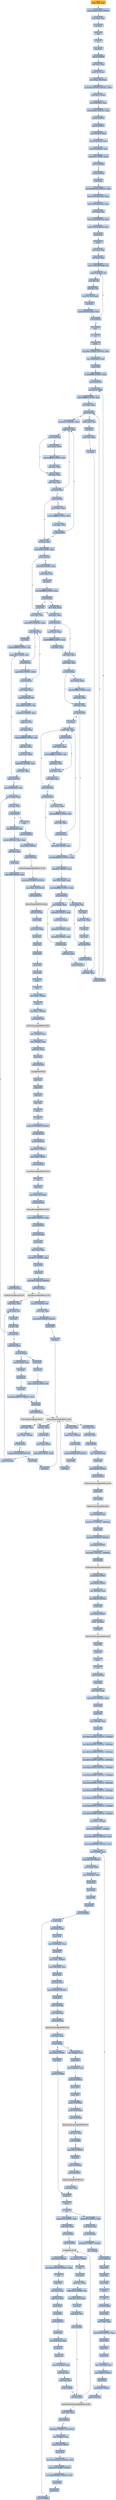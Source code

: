digraph G {
node[shape=rectangle,style=filled,fillcolor=lightsteelblue,color=lightsteelblue]
bgcolor="transparent"
a0x31428200xchgl_eax_ebx[label="start\nxchgl %eax, %ebx",color="lightgrey",fillcolor="orange"];
a0x31428201pushl_0xed01c390UINT32[label="0x31428201\npushl $0xed01c390<UINT32>"];
a0x31428206movl_esp_eax[label="0x31428206\nmovl %esp, %eax"];
a0x31428208call_eax[label="0x31428208\ncall %eax"];
a0x0012ffc0nop_[label="0x0012ffc0\nnop "];
a0x0012ffc1ret[label="0x0012ffc1\nret"];
a0x3142820apopl_ebx[label="0x3142820a\npopl %ebx"];
a0x3142820bcall_0x3142826f[label="0x3142820b\ncall 0x3142826f"];
a0x3142826fsubl_eax_eax[label="0x3142826f\nsubl %eax, %eax"];
a0x31428271pushl_fs_eax_[label="0x31428271\npushl %fs:(%eax)"];
a0x31428274movl_esp_fs_eax_[label="0x31428274\nmovl %esp, %fs:(%eax)"];
a0x31428277movl_0x12345678UINT32_eax[label="0x31428277\nmovl $0x12345678<UINT32>, %eax"];
a0x3142827cxchgl_eax_ebx_[label="0x3142827c\nxchgl %eax, (%ebx)"];
a0x31428210movl_0x8esp__esp[label="0x31428210\nmovl 0x8(%esp), %esp"];
a0x31428214movl_0x4ebUINT32_eax[label="0x31428214\nmovl $0x4eb<UINT32>, %eax"];
a0x31428219jmp_0x31428215[label="0x31428219\njmp 0x31428215"];
a0x31428215jmp_0x3142821b[label="0x31428215\njmp 0x3142821b"];
a0x3142821bmovl_fs_0x18_eax[label="0x3142821b\nmovl %fs:0x18, %eax"];
a0x31428220movl_0x30eax__eax[label="0x31428220\nmovl 0x30(%eax), %eax"];
a0x31428223movzbl_0x2eax__eax[label="0x31428223\nmovzbl 0x2(%eax), %eax"];
a0x31428227cmpl_0x0UINT8_eax[label="0x31428227\ncmpl $0x0<UINT8>, %eax"];
a0x3142822ajne_0x3142826e[label="0x3142822a\njne 0x3142826e"];
a0x3142822ccall_0x31428231[label="0x3142822c\ncall 0x31428231"];
a0x31428231popl_ebp[label="0x31428231\npopl %ebp"];
a0x31428232subl_0x402338UINT32_ebp[label="0x31428232\nsubl $0x402338<UINT32>, %ebp"];
a0x31428238movl_0x402385ebp__eax[label="0x31428238\nmovl 0x402385(%ebp), %eax"];
a0x3142823eaddl_0x40238debp__eax[label="0x3142823e\naddl 0x40238d(%ebp), %eax"];
a0x31428244movl_eax_esi[label="0x31428244\nmovl %eax, %esi"];
a0x31428246movl_0x402389ebp__eax[label="0x31428246\nmovl 0x402389(%ebp), %eax"];
a0x3142824caddl_0x40238debp__eax[label="0x3142824c\naddl 0x40238d(%ebp), %eax"];
a0x31428252pushl_eax[label="0x31428252\npushl %eax"];
a0x31428253pusha_[label="0x31428253\npusha "];
a0x31428254movl_esi_edi[label="0x31428254\nmovl %esi, %edi"];
a0x31428256xorl_ecx_ecx[label="0x31428256\nxorl %ecx, %ecx"];
a0x31428258movb_0x402395ebp__dl[label="0x31428258\nmovb 0x402395(%ebp), %dl"];
a0x3142825elodsb_ds_esi__al[label="0x3142825e\nlodsb %ds:(%esi), %al"];
a0x3142825fxorb_dl_al[label="0x3142825f\nxorb %dl, %al"];
a0x31428261addb_al_dl[label="0x31428261\naddb %al, %dl"];
a0x31428263stosb_al_es_edi_[label="0x31428263\nstosb %al, %es:(%edi)"];
a0x31428264incl_ecx[label="0x31428264\nincl %ecx"];
a0x31428265cmpl_0x402391ebp__ecx[label="0x31428265\ncmpl 0x402391(%ebp), %ecx"];
a0x3142826bjl_0x3142825e[label="0x3142826b\njl 0x3142825e"];
a0x3142826dpopa_[label="0x3142826d\npopa "];
a0x3142826eret[label="0x3142826e\nret"];
a0x31427bb0pusha_[label="0x31427bb0\npusha "];
a0x31427bb1movl_0x31426000UINT32_esi[label="0x31427bb1\nmovl $0x31426000<UINT32>, %esi"];
a0x31427bb6leal__20480esi__edi[label="0x31427bb6\nleal -20480(%esi), %edi"];
a0x31427bbcpushl_edi[label="0x31427bbc\npushl %edi"];
a0x31427bbdorl_0xffffffffUINT8_ebp[label="0x31427bbd\norl $0xffffffff<UINT8>, %ebp"];
a0x31427bc0jmp_0x31427bd2[label="0x31427bc0\njmp 0x31427bd2"];
a0x31427bd2movl_esi__ebx[label="0x31427bd2\nmovl (%esi), %ebx"];
a0x31427bd4subl_0xfffffffcUINT8_esi[label="0x31427bd4\nsubl $0xfffffffc<UINT8>, %esi"];
a0x31427bd7adcl_ebx_ebx[label="0x31427bd7\nadcl %ebx, %ebx"];
a0x31427bd9jb_0x31427bc8[label="0x31427bd9\njb 0x31427bc8"];
a0x31427bc8movb_esi__al[label="0x31427bc8\nmovb (%esi), %al"];
a0x31427bcaincl_esi[label="0x31427bca\nincl %esi"];
a0x31427bcbmovb_al_edi_[label="0x31427bcb\nmovb %al, (%edi)"];
a0x31427bcdincl_edi[label="0x31427bcd\nincl %edi"];
a0x31427bceaddl_ebx_ebx[label="0x31427bce\naddl %ebx, %ebx"];
a0x31427bd0jne_0x31427bd9[label="0x31427bd0\njne 0x31427bd9"];
a0x31427bdbmovl_0x1UINT32_eax[label="0x31427bdb\nmovl $0x1<UINT32>, %eax"];
a0x31427be0addl_ebx_ebx[label="0x31427be0\naddl %ebx, %ebx"];
a0x31427be2jne_0x31427beb[label="0x31427be2\njne 0x31427beb"];
a0x31427bebadcl_eax_eax[label="0x31427beb\nadcl %eax, %eax"];
a0x31427bedaddl_ebx_ebx[label="0x31427bed\naddl %ebx, %ebx"];
a0x31427befjae_0x31427be0[label="0x31427bef\njae 0x31427be0"];
a0x31427bf1jne_0x31427bfc[label="0x31427bf1\njne 0x31427bfc"];
a0x31427bfcxorl_ecx_ecx[label="0x31427bfc\nxorl %ecx, %ecx"];
a0x31427bfesubl_0x3UINT8_eax[label="0x31427bfe\nsubl $0x3<UINT8>, %eax"];
a0x31427c01jb_0x31427c10[label="0x31427c01\njb 0x31427c10"];
a0x31427c10addl_ebx_ebx[label="0x31427c10\naddl %ebx, %ebx"];
a0x31427c12jne_0x31427c1b[label="0x31427c12\njne 0x31427c1b"];
a0x31427c1badcl_ecx_ecx[label="0x31427c1b\nadcl %ecx, %ecx"];
a0x31427c1daddl_ebx_ebx[label="0x31427c1d\naddl %ebx, %ebx"];
a0x31427c1fjne_0x31427c28[label="0x31427c1f\njne 0x31427c28"];
a0x31427c28adcl_ecx_ecx[label="0x31427c28\nadcl %ecx, %ecx"];
a0x31427c2ajne_0x31427c4c[label="0x31427c2a\njne 0x31427c4c"];
a0x31427c2cincl_ecx[label="0x31427c2c\nincl %ecx"];
a0x31427c2daddl_ebx_ebx[label="0x31427c2d\naddl %ebx, %ebx"];
a0x31427c2fjne_0x31427c38[label="0x31427c2f\njne 0x31427c38"];
a0x31427c38adcl_ecx_ecx[label="0x31427c38\nadcl %ecx, %ecx"];
a0x31427c3aaddl_ebx_ebx[label="0x31427c3a\naddl %ebx, %ebx"];
a0x31427c3cjae_0x31427c2d[label="0x31427c3c\njae 0x31427c2d"];
a0x31427c3ejne_0x31427c49[label="0x31427c3e\njne 0x31427c49"];
a0x31427c49addl_0x2UINT8_ecx[label="0x31427c49\naddl $0x2<UINT8>, %ecx"];
a0x31427c4ccmpl_0xfffff300UINT32_ebp[label="0x31427c4c\ncmpl $0xfffff300<UINT32>, %ebp"];
a0x31427c52adcl_0x1UINT8_ecx[label="0x31427c52\nadcl $0x1<UINT8>, %ecx"];
a0x31427c55leal_ediebp__edx[label="0x31427c55\nleal (%edi,%ebp), %edx"];
a0x31427c58cmpl_0xfffffffcUINT8_ebp[label="0x31427c58\ncmpl $0xfffffffc<UINT8>, %ebp"];
a0x31427c5bjbe_0x31427c6c[label="0x31427c5b\njbe 0x31427c6c"];
a0x31427c5dmovb_edx__al[label="0x31427c5d\nmovb (%edx), %al"];
a0x31427c5fincl_edx[label="0x31427c5f\nincl %edx"];
a0x31427c60movb_al_edi_[label="0x31427c60\nmovb %al, (%edi)"];
a0x31427c62incl_edi[label="0x31427c62\nincl %edi"];
a0x31427c63decl_ecx[label="0x31427c63\ndecl %ecx"];
a0x31427c64jne_0x31427c5d[label="0x31427c64\njne 0x31427c5d"];
a0x31427c66jmp_0x31427bce[label="0x31427c66\njmp 0x31427bce"];
a0x31427c03shll_0x8UINT8_eax[label="0x31427c03\nshll $0x8<UINT8>, %eax"];
a0x31427c06movb_esi__al[label="0x31427c06\nmovb (%esi), %al"];
a0x31427c08incl_esi[label="0x31427c08\nincl %esi"];
a0x31427c09xorl_0xffffffffUINT8_eax[label="0x31427c09\nxorl $0xffffffff<UINT8>, %eax"];
a0x31427c0cje_0x31427c82[label="0x31427c0c\nje 0x31427c82"];
a0x31427c0emovl_eax_ebp[label="0x31427c0e\nmovl %eax, %ebp"];
a0x31427c21movl_esi__ebx[label="0x31427c21\nmovl (%esi), %ebx"];
a0x31427c23subl_0xfffffffcUINT8_esi[label="0x31427c23\nsubl $0xfffffffc<UINT8>, %esi"];
a0x31427c26adcl_ebx_ebx[label="0x31427c26\nadcl %ebx, %ebx"];
a0x31427c6cmovl_edx__eax[label="0x31427c6c\nmovl (%edx), %eax"];
a0x31427c6eaddl_0x4UINT8_edx[label="0x31427c6e\naddl $0x4<UINT8>, %edx"];
a0x31427c71movl_eax_edi_[label="0x31427c71\nmovl %eax, (%edi)"];
a0x31427c73addl_0x4UINT8_edi[label="0x31427c73\naddl $0x4<UINT8>, %edi"];
a0x31427c76subl_0x4UINT8_ecx[label="0x31427c76\nsubl $0x4<UINT8>, %ecx"];
a0x31427c79ja_0x31427c6c[label="0x31427c79\nja 0x31427c6c"];
a0x31427c7baddl_ecx_edi[label="0x31427c7b\naddl %ecx, %edi"];
a0x31427c7djmp_0x31427bce[label="0x31427c7d\njmp 0x31427bce"];
a0x31427bf3movl_esi__ebx[label="0x31427bf3\nmovl (%esi), %ebx"];
a0x31427bf5subl_0xfffffffcUINT8_esi[label="0x31427bf5\nsubl $0xfffffffc<UINT8>, %esi"];
a0x31427bf8adcl_ebx_ebx[label="0x31427bf8\nadcl %ebx, %ebx"];
a0x31427bfajae_0x31427be0[label="0x31427bfa\njae 0x31427be0"];
a0x31427c40movl_esi__ebx[label="0x31427c40\nmovl (%esi), %ebx"];
a0x31427c42subl_0xfffffffcUINT8_esi[label="0x31427c42\nsubl $0xfffffffc<UINT8>, %esi"];
a0x31427c45adcl_ebx_ebx[label="0x31427c45\nadcl %ebx, %ebx"];
a0x31427c47jae_0x31427c2d[label="0x31427c47\njae 0x31427c2d"];
a0x31427be4movl_esi__ebx[label="0x31427be4\nmovl (%esi), %ebx"];
a0x31427be6subl_0xfffffffcUINT8_esi[label="0x31427be6\nsubl $0xfffffffc<UINT8>, %esi"];
a0x31427be9adcl_ebx_ebx[label="0x31427be9\nadcl %ebx, %ebx"];
a0x31427c14movl_esi__ebx[label="0x31427c14\nmovl (%esi), %ebx"];
a0x31427c16subl_0xfffffffcUINT8_esi[label="0x31427c16\nsubl $0xfffffffc<UINT8>, %esi"];
a0x31427c19adcl_ebx_ebx[label="0x31427c19\nadcl %ebx, %ebx"];
a0x31427c31movl_esi__ebx[label="0x31427c31\nmovl (%esi), %ebx"];
a0x31427c33subl_0xfffffffcUINT8_esi[label="0x31427c33\nsubl $0xfffffffc<UINT8>, %esi"];
a0x31427c36adcl_ebx_ebx[label="0x31427c36\nadcl %ebx, %ebx"];
a0x31427c82popl_esi[label="0x31427c82\npopl %esi"];
a0x31427c83movl_esi_edi[label="0x31427c83\nmovl %esi, %edi"];
a0x31427c85movl_0x7eUINT32_ecx[label="0x31427c85\nmovl $0x7e<UINT32>, %ecx"];
a0x31427c8amovb_edi__al[label="0x31427c8a\nmovb (%edi), %al"];
a0x31427c8cincl_edi[label="0x31427c8c\nincl %edi"];
a0x31427c8dsubb_0xffffffe8UINT8_al[label="0x31427c8d\nsubb $0xffffffe8<UINT8>, %al"];
a0x31427c8fcmpb_0x1UINT8_al[label="0x31427c8f\ncmpb $0x1<UINT8>, %al"];
a0x31427c91ja_0x31427c8a[label="0x31427c91\nja 0x31427c8a"];
a0x31427c93cmpb_0x1UINT8_edi_[label="0x31427c93\ncmpb $0x1<UINT8>, (%edi)"];
a0x31427c96jne_0x31427c8a[label="0x31427c96\njne 0x31427c8a"];
a0x31427c98movl_edi__eax[label="0x31427c98\nmovl (%edi), %eax"];
a0x31427c9amovb_0x4edi__bl[label="0x31427c9a\nmovb 0x4(%edi), %bl"];
a0x31427c9dshrw_0x8UINT8_ax[label="0x31427c9d\nshrw $0x8<UINT8>, %ax"];
a0x31427ca1roll_0x10UINT8_eax[label="0x31427ca1\nroll $0x10<UINT8>, %eax"];
a0x31427ca4xchgb_al_ah[label="0x31427ca4\nxchgb %al, %ah"];
a0x31427ca6subl_edi_eax[label="0x31427ca6\nsubl %edi, %eax"];
a0x31427ca8subb_0xffffffe8UINT8_bl[label="0x31427ca8\nsubb $0xffffffe8<UINT8>, %bl"];
a0x31427cabaddl_esi_eax[label="0x31427cab\naddl %esi, %eax"];
a0x31427cadmovl_eax_edi_[label="0x31427cad\nmovl %eax, (%edi)"];
a0x31427cafaddl_0x5UINT8_edi[label="0x31427caf\naddl $0x5<UINT8>, %edi"];
a0x31427cb2movl_ebx_eax[label="0x31427cb2\nmovl %ebx, %eax"];
a0x31427cb4loop_0x31427c8f[label="0x31427cb4\nloop 0x31427c8f"];
a0x31427cb6leal_0x5000esi__edi[label="0x31427cb6\nleal 0x5000(%esi), %edi"];
a0x31427cbcmovl_edi__eax[label="0x31427cbc\nmovl (%edi), %eax"];
a0x31427cbeorl_eax_eax[label="0x31427cbe\norl %eax, %eax"];
a0x31427cc0je_0x31427d07[label="0x31427cc0\nje 0x31427d07"];
a0x31427cc2movl_0x4edi__ebx[label="0x31427cc2\nmovl 0x4(%edi), %ebx"];
a0x31427cc5leal_0x7000eaxesi__eax[label="0x31427cc5\nleal 0x7000(%eax,%esi), %eax"];
a0x31427cccaddl_esi_ebx[label="0x31427ccc\naddl %esi, %ebx"];
a0x31427ccepushl_eax[label="0x31427cce\npushl %eax"];
a0x31427ccfaddl_0x8UINT8_edi[label="0x31427ccf\naddl $0x8<UINT8>, %edi"];
a0x31427cd2call_0x708cesi_[label="0x31427cd2\ncall 0x708c(%esi)"];
LoadLibraryA_kernel32_dll[label="LoadLibraryA@kernel32.dll",color="lightgrey",fillcolor="lightgrey"];
a0x31427cd8xchgl_eax_ebp[label="0x31427cd8\nxchgl %eax, %ebp"];
a0x31427cd9movb_edi__al[label="0x31427cd9\nmovb (%edi), %al"];
a0x31427cdbincl_edi[label="0x31427cdb\nincl %edi"];
a0x31427cdcorb_al_al[label="0x31427cdc\norb %al, %al"];
a0x31427cdeje_0x31427cbc[label="0x31427cde\nje 0x31427cbc"];
a0x31427ce0movl_edi_ecx[label="0x31427ce0\nmovl %edi, %ecx"];
a0x31427ce2jns_0x31427ceb[label="0x31427ce2\njns 0x31427ceb"];
a0x31427cebpushl_edi[label="0x31427ceb\npushl %edi"];
a0x31427cecdecl_eax[label="0x31427cec\ndecl %eax"];
a0x31427cedrepnz_scasb_es_edi__al[label="0x31427ced\nrepnz scasb %es:(%edi), %al"];
a0x31427cefpushl_ebp[label="0x31427cef\npushl %ebp"];
a0x31427cf0call_0x7090esi_[label="0x31427cf0\ncall 0x7090(%esi)"];
GetProcAddress_kernel32_dll[label="GetProcAddress@kernel32.dll",color="lightgrey",fillcolor="lightgrey"];
a0x31427cf6orl_eax_eax[label="0x31427cf6\norl %eax, %eax"];
a0x31427cf8je_0x31427d01[label="0x31427cf8\nje 0x31427d01"];
a0x31427cfamovl_eax_ebx_[label="0x31427cfa\nmovl %eax, (%ebx)"];
a0x31427cfcaddl_0x4UINT8_ebx[label="0x31427cfc\naddl $0x4<UINT8>, %ebx"];
a0x31427cffjmp_0x31427cd9[label="0x31427cff\njmp 0x31427cd9"];
GetProcAddress_KERNEL32_DLL[label="GetProcAddress@KERNEL32.DLL",color="lightgrey",fillcolor="lightgrey"];
LoadLibraryA_KERNEL32_DLL[label="LoadLibraryA@KERNEL32.DLL",color="lightgrey",fillcolor="lightgrey"];
a0x31427ce4movzwl_edi__eax[label="0x31427ce4\nmovzwl (%edi), %eax"];
a0x31427ce7incl_edi[label="0x31427ce7\nincl %edi"];
a0x31427ce8pushl_eax[label="0x31427ce8\npushl %eax"];
a0x31427ce9incl_edi[label="0x31427ce9\nincl %edi"];
a0x31427ceamovl_0xaef24857UINT32_ecx[label="0x31427cea\nmovl $0xaef24857<UINT32>, %ecx"];
a0x31427d07popa_[label="0x31427d07\npopa "];
a0x31427d08jmp_0x31422334[label="0x31427d08\njmp 0x31422334"];
a0x31422334pushl_0x0UINT8[label="0x31422334\npushl $0x0<UINT8>"];
a0x31422336call_0x314210b4[label="0x31422336\ncall 0x314210b4"];
GetModuleHandleA_KERNEL32_DLL[label="GetModuleHandleA@KERNEL32.DLL",color="lightgrey",fillcolor="lightgrey"];
a0x3142233cpushl_0x31424db4UINT32[label="0x3142233c\npushl $0x31424db4<UINT32>"];
a0x31422341movl_eax_0x31425000[label="0x31422341\nmovl %eax, 0x31425000"];
a0x31422346call_0x31421074[label="0x31422346\ncall 0x31421074"];
DeleteFileA_KERNEL32_DLL[label="DeleteFileA@KERNEL32.DLL",color="lightgrey",fillcolor="lightgrey"];
a0x3142234ccall_0x31421efb[label="0x3142234c\ncall 0x31421efb"];
a0x31421efbpushl_ebp[label="0x31421efb\npushl %ebp"];
a0x31421efcmovl_esp_ebp[label="0x31421efc\nmovl %esp, %ebp"];
a0x31421efepushl_ecx[label="0x31421efe\npushl %ecx"];
a0x31421effpushl_ecx[label="0x31421eff\npushl %ecx"];
a0x31421f00pushl_ebx[label="0x31421f00\npushl %ebx"];
a0x31421f01pushl_esi[label="0x31421f01\npushl %esi"];
a0x31421f02pushl_edi[label="0x31421f02\npushl %edi"];
a0x31421f03pusha_[label="0x31421f03\npusha "];
a0x31421f04rdtsc_[label="0x31421f04\nrdtsc "];
a0x31421f06movl_eax__8ebp_[label="0x31421f06\nmovl %eax, -8(%ebp)"];
a0x31421f09popa_[label="0x31421f09\npopa "];
a0x31421f0amovl_esp__4ebp_[label="0x31421f0a\nmovl %esp, -4(%ebp)"];
a0x31421f0dcall_0x314210b8[label="0x31421f0d\ncall 0x314210b8"];
GetTickCount_KERNEL32_DLL[label="GetTickCount@KERNEL32.DLL",color="lightgrey",fillcolor="lightgrey"];
a0x31421f13movl__4ebp__ecx[label="0x31421f13\nmovl -4(%ebp), %ecx"];
a0x31421f16imull__8ebp__ecx[label="0x31421f16\nimull -8(%ebp), %ecx"];
a0x31421f1aaddl_ecx_eax[label="0x31421f1a\naddl %ecx, %eax"];
a0x31421f1cpushl_eax[label="0x31421f1c\npushl %eax"];
a0x31421f1dcall_0x314210ec[label="0x31421f1d\ncall 0x314210ec"];
srand_MSVCRT_dll[label="srand@MSVCRT.dll",color="lightgrey",fillcolor="lightgrey"];
a0x31421f23popl_ecx[label="0x31421f23\npopl %ecx"];
a0x31421f24popl_edi[label="0x31421f24\npopl %edi"];
a0x31421f25popl_esi[label="0x31421f25\npopl %esi"];
a0x31421f26popl_ebx[label="0x31421f26\npopl %ebx"];
a0x31421f27leave_[label="0x31421f27\nleave "];
a0x31421f28ret[label="0x31421f28\nret"];
a0x31422351pushl_0x31424cf0UINT32[label="0x31422351\npushl $0x31424cf0<UINT32>"];
a0x31422356call_0x31421f29[label="0x31422356\ncall 0x31421f29"];
a0x31421f29pushl_0x4esp_[label="0x31421f29\npushl 0x4(%esp)"];
a0x31421f2dpushl_0x1UINT8[label="0x31421f2d\npushl $0x1<UINT8>"];
a0x31421f2fpushl_0x0UINT8[label="0x31421f2f\npushl $0x0<UINT8>"];
a0x31421f31call_0x314210bc[label="0x31421f31\ncall 0x314210bc"];
CreateMutexA_KERNEL32_DLL[label="CreateMutexA@KERNEL32.DLL",color="lightgrey",fillcolor="lightgrey"];
a0x31421f37ret[label="0x31421f37\nret"];
a0x3142235bpopl_ecx[label="0x3142235b\npopl %ecx"];
a0x3142235cmovl_eax_0x31424ff4[label="0x3142235c\nmovl %eax, 0x31424ff4"];
a0x31422361call_0x314210e4[label="0x31422361\ncall 0x314210e4"];
GetLastError_KERNEL32_DLL[label="GetLastError@KERNEL32.DLL",color="lightgrey",fillcolor="lightgrey"];
a0x31422367cmpl_0xb7UINT32_eax[label="0x31422367\ncmpl $0xb7<UINT32>, %eax"];
a0x3142236cjne_0x31422376[label="0x3142236c\njne 0x31422376"];
a0x31422376call_0x31421d68[label="0x31422376\ncall 0x31421d68"];
a0x31421d68pushl_ebp[label="0x31421d68\npushl %ebp"];
a0x31421d69movl_esp_ebp[label="0x31421d69\nmovl %esp, %ebp"];
a0x31421d6bsubl_0x1cUINT8_esp[label="0x31421d6b\nsubl $0x1c<UINT8>, %esp"];
a0x31421d6epushl_esi[label="0x31421d6e\npushl %esi"];
a0x31421d6fpushl_edi[label="0x31421d6f\npushl %edi"];
a0x31421d70pushl_0x31424ce4UINT32[label="0x31421d70\npushl $0x31424ce4<UINT32>"];
a0x31421d75call_0x314210a8[label="0x31421d75\ncall 0x314210a8"];
a0x31421d7bmovl_0x314210a4_esi[label="0x31421d7b\nmovl 0x314210a4, %esi"];
a0x31421d81movl_eax_edi[label="0x31421d81\nmovl %eax, %edi"];
a0x31421d83pushl_0x31424cd0UINT32[label="0x31421d83\npushl $0x31424cd0<UINT32>"];
a0x31421d88pushl_edi[label="0x31421d88\npushl %edi"];
a0x31421d89call_esi[label="0x31421d89\ncall %esi"];
a0x31421d8btestl_eax_eax[label="0x31421d8b\ntestl %eax, %eax"];
a0x31421d8dmovl_eax__4ebp_[label="0x31421d8d\nmovl %eax, -4(%ebp)"];
a0x31421d90je_0x31421dec[label="0x31421d90\nje 0x31421dec"];
a0x31421d92pushl_0x31424cb8UINT32[label="0x31421d92\npushl $0x31424cb8<UINT32>"];
a0x31421d97pushl_edi[label="0x31421d97\npushl %edi"];
a0x31421d98call_esi[label="0x31421d98\ncall %esi"];
a0x31421d9atestl_eax_eax[label="0x31421d9a\ntestl %eax, %eax"];
a0x31421d9cmovl_eax__8ebp_[label="0x31421d9c\nmovl %eax, -8(%ebp)"];
a0x31421d9fje_0x31421dec[label="0x31421d9f\nje 0x31421dec"];
a0x31421da1pushl_0x31424ca0UINT32[label="0x31421da1\npushl $0x31424ca0<UINT32>"];
a0x31421da6pushl_edi[label="0x31421da6\npushl %edi"];
a0x31421da7call_esi[label="0x31421da7\ncall %esi"];
a0x31421da9movl_eax_esi[label="0x31421da9\nmovl %eax, %esi"];
a0x31421dabtestl_esi_esi[label="0x31421dab\ntestl %esi, %esi"];
a0x31421dadje_0x31421dec[label="0x31421dad\nje 0x31421dec"];
a0x31421dafleal__12ebp__eax[label="0x31421daf\nleal -12(%ebp), %eax"];
a0x31421db2pushl_eax[label="0x31421db2\npushl %eax"];
a0x31421db3pushl_0x20UINT8[label="0x31421db3\npushl $0x20<UINT8>"];
a0x31421db5call_0x314210a0[label="0x31421db5\ncall 0x314210a0"];
GetCurrentProcess_KERNEL32_DLL[label="GetCurrentProcess@KERNEL32.DLL",color="lightgrey",fillcolor="lightgrey"];
a0x31421dbbpushl_eax[label="0x31421dbb\npushl %eax"];
a0x31421dbccall__4ebp_[label="0x31421dbc\ncall -4(%ebp)"];
OpenProcessToken_advapi32[label="OpenProcessToken@advapi32",color="lightgrey",fillcolor="lightgrey"];
a0x31421dbfleal__24ebp__eax[label="0x31421dbf\nleal -24(%ebp), %eax"];
a0x31421dc2movl_0x1UINT32__28ebp_[label="0x31421dc2\nmovl $0x1<UINT32>, -28(%ebp)"];
a0x31421dc9pushl_eax[label="0x31421dc9\npushl %eax"];
a0x31421dcapushl_0x31424c8cUINT32[label="0x31421dca\npushl $0x31424c8c<UINT32>"];
a0x31421dcfpushl_0x0UINT8[label="0x31421dcf\npushl $0x0<UINT8>"];
a0x31421dd1movl_0x2UINT32__16ebp_[label="0x31421dd1\nmovl $0x2<UINT32>, -16(%ebp)"];
a0x31421dd8call__8ebp_[label="0x31421dd8\ncall -8(%ebp)"];
LookupPrivilegeValueA_advapi32[label="LookupPrivilegeValueA@advapi32",color="lightgrey",fillcolor="lightgrey"];
a0x31421ddbpushl_0x0UINT8[label="0x31421ddb\npushl $0x0<UINT8>"];
a0x31421dddpushl_0x0UINT8[label="0x31421ddd\npushl $0x0<UINT8>"];
a0x31421ddfleal__28ebp__eax[label="0x31421ddf\nleal -28(%ebp), %eax"];
a0x31421de2pushl_0x10UINT8[label="0x31421de2\npushl $0x10<UINT8>"];
a0x31421de4pushl_eax[label="0x31421de4\npushl %eax"];
a0x31421de5pushl_0x0UINT8[label="0x31421de5\npushl $0x0<UINT8>"];
a0x31421de7pushl__12ebp_[label="0x31421de7\npushl -12(%ebp)"];
a0x31421deacall_esi[label="0x31421dea\ncall %esi"];
AdjustTokenPrivileges_advapi32[label="AdjustTokenPrivileges@advapi32",color="lightgrey",fillcolor="lightgrey"];
a0x31421decpopl_edi[label="0x31421dec\npopl %edi"];
a0x31421dedpopl_esi[label="0x31421ded\npopl %esi"];
a0x31421deeleave_[label="0x31421dee\nleave "];
a0x31421defret[label="0x31421def\nret"];
a0x3142237bcall_0x314229e6[label="0x3142237b\ncall 0x314229e6"];
a0x314229e6pushl_ebp[label="0x314229e6\npushl %ebp"];
a0x314229e7movl_esp_ebp[label="0x314229e7\nmovl %esp, %ebp"];
a0x314229e9subl_0x13cUINT32_esp[label="0x314229e9\nsubl $0x13c<UINT32>, %esp"];
a0x314229efpushl_ebx[label="0x314229ef\npushl %ebx"];
a0x314229f0pushl_esi[label="0x314229f0\npushl %esi"];
a0x314229f1leal__52ebp__eax[label="0x314229f1\nleal -52(%ebp), %eax"];
a0x314229f4pushl_edi[label="0x314229f4\npushl %edi"];
a0x314229f5movl_0x31424fb0UINT32__52ebp_[label="0x314229f5\nmovl $0x31424fb0<UINT32>, -52(%ebp)"];
a0x314229fcmovl_0x31424f9cUINT32__48ebp_[label="0x314229fc\nmovl $0x31424f9c<UINT32>, -48(%ebp)"];
a0x31422a03movl_0x31424f84UINT32__44ebp_[label="0x31422a03\nmovl $0x31424f84<UINT32>, -44(%ebp)"];
a0x31422a0amovl_0x31424f78UINT32__40ebp_[label="0x31422a0a\nmovl $0x31424f78<UINT32>, -40(%ebp)"];
a0x31422a11movl_0x31424f70UINT32__36ebp_[label="0x31422a11\nmovl $0x31424f70<UINT32>, -36(%ebp)"];
a0x31422a18movl_0x31424f64UINT32__32ebp_[label="0x31422a18\nmovl $0x31424f64<UINT32>, -32(%ebp)"];
a0x31422a1fmovl_0x31424f4cUINT32__28ebp_[label="0x31422a1f\nmovl $0x31424f4c<UINT32>, -28(%ebp)"];
a0x31422a26movl_0x31424f40UINT32__24ebp_[label="0x31422a26\nmovl $0x31424f40<UINT32>, -24(%ebp)"];
a0x31422a2dmovl_0x31424f24UINT32__20ebp_[label="0x31422a2d\nmovl $0x31424f24<UINT32>, -20(%ebp)"];
a0x31422a34movl_0x31424f14UINT32__16ebp_[label="0x31422a34\nmovl $0x31424f14<UINT32>, -16(%ebp)"];
a0x31422a3bmovl_0x31424f04UINT32__12ebp_[label="0x31422a3b\nmovl $0x31424f04<UINT32>, -12(%ebp)"];
a0x31422a42movl_eax__4ebp_[label="0x31422a42\nmovl %eax, -4(%ebp)"];
a0x31422a45movl_0xbUINT32__8ebp_[label="0x31422a45\nmovl $0xb<UINT32>, -8(%ebp)"];
a0x31422a4cmovl_0x31424e7cUINT32_edi[label="0x31422a4c\nmovl $0x31424e7c<UINT32>, %edi"];
a0x31422a51movl_0x80000002UINT32_esi[label="0x31422a51\nmovl $0x80000002<UINT32>, %esi"];
a0x31422a56movl__4ebp__eax[label="0x31422a56\nmovl -4(%ebp), %eax"];
a0x31422a59pushl_0x104UINT32[label="0x31422a59\npushl $0x104<UINT32>"];
a0x31422a5emovl_eax__ebx[label="0x31422a5e\nmovl (%eax), %ebx"];
a0x31422a60leal__316ebp__eax[label="0x31422a60\nleal -316(%ebp), %eax"];
a0x31422a66pushl_eax[label="0x31422a66\npushl %eax"];
a0x31422a67pushl_ebx[label="0x31422a67\npushl %ebx"];
a0x31422a68pushl_edi[label="0x31422a68\npushl %edi"];
a0x31422a69pushl_esi[label="0x31422a69\npushl %esi"];
a0x31422a6acall_0x31422882[label="0x31422a6a\ncall 0x31422882"];
a0x31422882pushl_ebp[label="0x31422882\npushl %ebp"];
a0x31422883movl_esp_ebp[label="0x31422883\nmovl %esp, %ebp"];
a0x31422885pushl_ecx[label="0x31422885\npushl %ecx"];
a0x31422886movl_0x18ebp__eax[label="0x31422886\nmovl 0x18(%ebp), %eax"];
a0x31422889pushl_esi[label="0x31422889\npushl %esi"];
a0x3142288amovl_eax__4ebp_[label="0x3142288a\nmovl %eax, -4(%ebp)"];
a0x3142288dleal_0x18ebp__eax[label="0x3142288d\nleal 0x18(%ebp), %eax"];
a0x31422890pushl_eax[label="0x31422890\npushl %eax"];
a0x31422891xorl_esi_esi[label="0x31422891\nxorl %esi, %esi"];
a0x31422893pushl_0xf003fUINT32[label="0x31422893\npushl $0xf003f<UINT32>"];
a0x31422898pushl_esi[label="0x31422898\npushl %esi"];
a0x31422899pushl_0xcebp_[label="0x31422899\npushl 0xc(%ebp)"];
a0x3142289cpushl_0x8ebp_[label="0x3142289c\npushl 0x8(%ebp)"];
a0x3142289fcall_0x3142100c[label="0x3142289f\ncall 0x3142100c"];
RegOpenKeyExA_ADVAPI32_dll[label="RegOpenKeyExA@ADVAPI32.dll",color="lightgrey",fillcolor="lightgrey"];
a0x314228a5testl_eax_eax[label="0x314228a5\ntestl %eax, %eax"];
a0x314228a7je_0x314228ae[label="0x314228a7\nje 0x314228ae"];
a0x314228aeleal__4ebp__eax[label="0x314228ae\nleal -4(%ebp), %eax"];
a0x314228b1pushl_eax[label="0x314228b1\npushl %eax"];
a0x314228b2leal_0xcebp__eax[label="0x314228b2\nleal 0xc(%ebp), %eax"];
a0x314228b5pushl_0x14ebp_[label="0x314228b5\npushl 0x14(%ebp)"];
a0x314228b8pushl_eax[label="0x314228b8\npushl %eax"];
a0x314228b9pushl_esi[label="0x314228b9\npushl %esi"];
a0x314228bapushl_0x10ebp_[label="0x314228ba\npushl 0x10(%ebp)"];
a0x314228bdpushl_0x18ebp_[label="0x314228bd\npushl 0x18(%ebp)"];
a0x314228c0call_0x31421008[label="0x314228c0\ncall 0x31421008"];
RegQueryValueExA_ADVAPI32_dll[label="RegQueryValueExA@ADVAPI32.dll",color="lightgrey",fillcolor="lightgrey"];
a0x314228c6testl_eax_eax[label="0x314228c6\ntestl %eax, %eax"];
a0x314228c8je_0x314228cd[label="0x314228c8\nje 0x314228cd"];
a0x314228capushl_0x2UINT8[label="0x314228ca\npushl $0x2<UINT8>"];
a0x314228ccpopl_esi[label="0x314228cc\npopl %esi"];
a0x314228cdpushl_0x18ebp_[label="0x314228cd\npushl 0x18(%ebp)"];
a0x314228d0call_0x31421014[label="0x314228d0\ncall 0x31421014"];
RegCloseKey_ADVAPI32_dll[label="RegCloseKey@ADVAPI32.dll",color="lightgrey",fillcolor="lightgrey"];
a0x314228d6movl_esi_eax[label="0x314228d6\nmovl %esi, %eax"];
a0x314228d8popl_esi[label="0x314228d8\npopl %esi"];
a0x314228d9leave_[label="0x314228d9\nleave "];
a0x314228daret[label="0x314228da\nret"];
a0x31422a6faddl_0x14UINT8_esp[label="0x31422a6f\naddl $0x14<UINT8>, %esp"];
a0x31422a72testl_eax_eax[label="0x31422a72\ntestl %eax, %eax"];
a0x31422a74jne_0x31422a8d[label="0x31422a74\njne 0x31422a8d"];
a0x31422a8daddl_0x4UINT8__4ebp_[label="0x31422a8d\naddl $0x4<UINT8>, -4(%ebp)"];
a0x31422a91decl__8ebp_[label="0x31422a91\ndecl -8(%ebp)"];
a0x31422a94jne_0x31422a56[label="0x31422a94\njne 0x31422a56"];
a0x31422a96popl_edi[label="0x31422a96\npopl %edi"];
a0x31422a97popl_esi[label="0x31422a97\npopl %esi"];
a0x31422a98popl_ebx[label="0x31422a98\npopl %ebx"];
a0x31422a99leave_[label="0x31422a99\nleave "];
a0x31422a9aret[label="0x31422a9a\nret"];
a0x31422380call_0x31422b67[label="0x31422380\ncall 0x31422b67"];
a0x31422b67pushl_ebp[label="0x31422b67\npushl %ebp"];
a0x31422b68movl_esp_ebp[label="0x31422b68\nmovl %esp, %ebp"];
a0x31422b6asubl_0xe8UINT32_esp[label="0x31422b6a\nsubl $0xe8<UINT32>, %esp"];
a0x31422b70pushl_ebx[label="0x31422b70\npushl %ebx"];
a0x31422b71pushl_esi[label="0x31422b71\npushl %esi"];
a0x31422b72pushl_edi[label="0x31422b72\npushl %edi"];
a0x31422b73leal__132ebp__eax[label="0x31422b73\nleal -132(%ebp), %eax"];
a0x31422b79pushl_0x63UINT8[label="0x31422b79\npushl $0x63<UINT8>"];
a0x31422b7bpushl_eax[label="0x31422b7b\npushl %eax"];
a0x31422b7cpushl_0x0UINT8[label="0x31422b7c\npushl $0x0<UINT8>"];
a0x31422b7ecall_0x31421048[label="0x31422b7e\ncall 0x31421048"];
GetModuleFileNameA_KERNEL32_DLL[label="GetModuleFileNameA@KERNEL32.DLL",color="lightgrey",fillcolor="lightgrey"];
a0x31422b84testl_eax_eax[label="0x31422b84\ntestl %eax, %eax"];
a0x31422b86je_0x31422ca0[label="0x31422b86\nje 0x31422ca0"];
a0x31422b8candl_0x0UINT8_0x31425010[label="0x31422b8c\nandl $0x0<UINT8>, 0x31425010"];
a0x31422b93leal__32ebp__eax[label="0x31422b93\nleal -32(%ebp), %eax"];
a0x31422b96pushl_0x1dUINT8[label="0x31422b96\npushl $0x1d<UINT8>"];
a0x31422b98pushl_eax[label="0x31422b98\npushl %eax"];
a0x31422b99movl_0x31424edcUINT32_edi[label="0x31422b99\nmovl $0x31424edc<UINT32>, %edi"];
a0x31422b9epushl_0x31424f00UINT32[label="0x31422b9e\npushl $0x31424f00<UINT32>"];
a0x31422ba3movl_0x80000002UINT32_esi[label="0x31422ba3\nmovl $0x80000002<UINT32>, %esi"];
a0x31422ba8pushl_edi[label="0x31422ba8\npushl %edi"];
a0x31422ba9pushl_esi[label="0x31422ba9\npushl %esi"];
a0x31422baacall_0x31422882[label="0x31422baa\ncall 0x31422882"];
a0x314228a9pushl_0x1UINT8[label="0x314228a9\npushl $0x1<UINT8>"];
a0x314228abpopl_eax[label="0x314228ab\npopl %eax"];
a0x314228acjmp_0x314228d8[label="0x314228ac\njmp 0x314228d8"];
a0x31422bafaddl_0x14UINT8_esp[label="0x31422baf\naddl $0x14<UINT8>, %esp"];
a0x31422bb2testl_eax_eax[label="0x31422bb2\ntestl %eax, %eax"];
a0x31422bb4je_0x31422bed[label="0x31422bb4\nje 0x31422bed"];
a0x31422bb6call_0x314210fc[label="0x31422bb6\ncall 0x314210fc"];
rand_MSVCRT_dll[label="rand@MSVCRT.dll",color="lightgrey",fillcolor="lightgrey"];
a0x31422bbcpushl_0xaUINT8[label="0x31422bbc\npushl $0xa<UINT8>"];
a0x31422bbemovl_0x31424ec4UINT32_ebx[label="0x31422bbe\nmovl $0x31424ec4<UINT32>, %ebx"];
a0x31422bc3cltd_[label="0x31422bc3\ncltd "];
a0x31422bc4popl_ecx[label="0x31422bc4\npopl %ecx"];
a0x31422bc5idivl_ecx_eax[label="0x31422bc5\nidivl %ecx, %eax"];
a0x31422bc7addl_ecx_edx[label="0x31422bc7\naddl %ecx, %edx"];
a0x31422bc9pushl_edx[label="0x31422bc9\npushl %edx"];
a0x31422bcapushl_ebx[label="0x31422bca\npushl %ebx"];
a0x31422bcbcall_0x31421f73[label="0x31422bcb\ncall 0x31421f73"];
a0x31421f73pushl_ebx[label="0x31421f73\npushl %ebx"];
a0x31421f74movl_0x8esp__ebx[label="0x31421f74\nmovl 0x8(%esp), %ebx"];
a0x31421f78pushl_esi[label="0x31421f78\npushl %esi"];
a0x31421f79pushl_edi[label="0x31421f79\npushl %edi"];
a0x31421f7amovl_0x14esp__edi[label="0x31421f7a\nmovl 0x14(%esp), %edi"];
a0x31421f7exorl_esi_esi[label="0x31421f7e\nxorl %esi, %esi"];
a0x31421f80testl_edi_edi[label="0x31421f80\ntestl %edi, %edi"];
a0x31421f82jle_0x31421f9b[label="0x31421f82\njle 0x31421f9b"];
a0x31421f84call_0x314210fc[label="0x31421f84\ncall 0x314210fc"];
a0x31421f8apushl_0x1aUINT8[label="0x31421f8a\npushl $0x1a<UINT8>"];
a0x31421f8ccltd_[label="0x31421f8c\ncltd "];
a0x31421f8dpopl_ecx[label="0x31421f8d\npopl %ecx"];
a0x31421f8eidivl_ecx_eax[label="0x31421f8e\nidivl %ecx, %eax"];
a0x31421f90addb_0x61UINT8_dl[label="0x31421f90\naddb $0x61<UINT8>, %dl"];
a0x31421f93movb_dl_esiebx_[label="0x31421f93\nmovb %dl, (%esi,%ebx)"];
a0x31421f96incl_esi[label="0x31421f96\nincl %esi"];
a0x31421f97cmpl_edi_esi[label="0x31421f97\ncmpl %edi, %esi"];
a0x31421f99jl_0x31421f84[label="0x31421f99\njl 0x31421f84"];
a0x31428200xchgl_eax_ebx -> a0x31428201pushl_0xed01c390UINT32 [color="#000000"];
a0x31428201pushl_0xed01c390UINT32 -> a0x31428206movl_esp_eax [color="#000000"];
a0x31428206movl_esp_eax -> a0x31428208call_eax [color="#000000"];
a0x31428208call_eax -> a0x0012ffc0nop_ [color="#000000"];
a0x0012ffc0nop_ -> a0x0012ffc1ret [color="#000000"];
a0x0012ffc1ret -> a0x3142820apopl_ebx [color="#000000"];
a0x3142820apopl_ebx -> a0x3142820bcall_0x3142826f [color="#000000"];
a0x3142820bcall_0x3142826f -> a0x3142826fsubl_eax_eax [color="#000000"];
a0x3142826fsubl_eax_eax -> a0x31428271pushl_fs_eax_ [color="#000000"];
a0x31428271pushl_fs_eax_ -> a0x31428274movl_esp_fs_eax_ [color="#000000"];
a0x31428274movl_esp_fs_eax_ -> a0x31428277movl_0x12345678UINT32_eax [color="#000000"];
a0x31428277movl_0x12345678UINT32_eax -> a0x3142827cxchgl_eax_ebx_ [color="#000000"];
a0x3142827cxchgl_eax_ebx_ -> a0x31428210movl_0x8esp__esp [color="#000000"];
a0x31428210movl_0x8esp__esp -> a0x31428214movl_0x4ebUINT32_eax [color="#000000"];
a0x31428214movl_0x4ebUINT32_eax -> a0x31428219jmp_0x31428215 [color="#000000"];
a0x31428219jmp_0x31428215 -> a0x31428215jmp_0x3142821b [color="#000000"];
a0x31428215jmp_0x3142821b -> a0x3142821bmovl_fs_0x18_eax [color="#000000"];
a0x3142821bmovl_fs_0x18_eax -> a0x31428220movl_0x30eax__eax [color="#000000"];
a0x31428220movl_0x30eax__eax -> a0x31428223movzbl_0x2eax__eax [color="#000000"];
a0x31428223movzbl_0x2eax__eax -> a0x31428227cmpl_0x0UINT8_eax [color="#000000"];
a0x31428227cmpl_0x0UINT8_eax -> a0x3142822ajne_0x3142826e [color="#000000"];
a0x3142822ajne_0x3142826e -> a0x3142822ccall_0x31428231 [color="#000000",label="F"];
a0x3142822ccall_0x31428231 -> a0x31428231popl_ebp [color="#000000"];
a0x31428231popl_ebp -> a0x31428232subl_0x402338UINT32_ebp [color="#000000"];
a0x31428232subl_0x402338UINT32_ebp -> a0x31428238movl_0x402385ebp__eax [color="#000000"];
a0x31428238movl_0x402385ebp__eax -> a0x3142823eaddl_0x40238debp__eax [color="#000000"];
a0x3142823eaddl_0x40238debp__eax -> a0x31428244movl_eax_esi [color="#000000"];
a0x31428244movl_eax_esi -> a0x31428246movl_0x402389ebp__eax [color="#000000"];
a0x31428246movl_0x402389ebp__eax -> a0x3142824caddl_0x40238debp__eax [color="#000000"];
a0x3142824caddl_0x40238debp__eax -> a0x31428252pushl_eax [color="#000000"];
a0x31428252pushl_eax -> a0x31428253pusha_ [color="#000000"];
a0x31428253pusha_ -> a0x31428254movl_esi_edi [color="#000000"];
a0x31428254movl_esi_edi -> a0x31428256xorl_ecx_ecx [color="#000000"];
a0x31428256xorl_ecx_ecx -> a0x31428258movb_0x402395ebp__dl [color="#000000"];
a0x31428258movb_0x402395ebp__dl -> a0x3142825elodsb_ds_esi__al [color="#000000"];
a0x3142825elodsb_ds_esi__al -> a0x3142825fxorb_dl_al [color="#000000"];
a0x3142825fxorb_dl_al -> a0x31428261addb_al_dl [color="#000000"];
a0x31428261addb_al_dl -> a0x31428263stosb_al_es_edi_ [color="#000000"];
a0x31428263stosb_al_es_edi_ -> a0x31428264incl_ecx [color="#000000"];
a0x31428264incl_ecx -> a0x31428265cmpl_0x402391ebp__ecx [color="#000000"];
a0x31428265cmpl_0x402391ebp__ecx -> a0x3142826bjl_0x3142825e [color="#000000"];
a0x3142826bjl_0x3142825e -> a0x3142825elodsb_ds_esi__al [color="#000000",label="T"];
a0x3142826bjl_0x3142825e -> a0x3142826dpopa_ [color="#000000",label="F"];
a0x3142826dpopa_ -> a0x3142826eret [color="#000000"];
a0x3142826eret -> a0x31427bb0pusha_ [color="#000000"];
a0x31427bb0pusha_ -> a0x31427bb1movl_0x31426000UINT32_esi [color="#000000"];
a0x31427bb1movl_0x31426000UINT32_esi -> a0x31427bb6leal__20480esi__edi [color="#000000"];
a0x31427bb6leal__20480esi__edi -> a0x31427bbcpushl_edi [color="#000000"];
a0x31427bbcpushl_edi -> a0x31427bbdorl_0xffffffffUINT8_ebp [color="#000000"];
a0x31427bbdorl_0xffffffffUINT8_ebp -> a0x31427bc0jmp_0x31427bd2 [color="#000000"];
a0x31427bc0jmp_0x31427bd2 -> a0x31427bd2movl_esi__ebx [color="#000000"];
a0x31427bd2movl_esi__ebx -> a0x31427bd4subl_0xfffffffcUINT8_esi [color="#000000"];
a0x31427bd4subl_0xfffffffcUINT8_esi -> a0x31427bd7adcl_ebx_ebx [color="#000000"];
a0x31427bd7adcl_ebx_ebx -> a0x31427bd9jb_0x31427bc8 [color="#000000"];
a0x31427bd9jb_0x31427bc8 -> a0x31427bc8movb_esi__al [color="#000000",label="T"];
a0x31427bc8movb_esi__al -> a0x31427bcaincl_esi [color="#000000"];
a0x31427bcaincl_esi -> a0x31427bcbmovb_al_edi_ [color="#000000"];
a0x31427bcbmovb_al_edi_ -> a0x31427bcdincl_edi [color="#000000"];
a0x31427bcdincl_edi -> a0x31427bceaddl_ebx_ebx [color="#000000"];
a0x31427bceaddl_ebx_ebx -> a0x31427bd0jne_0x31427bd9 [color="#000000"];
a0x31427bd0jne_0x31427bd9 -> a0x31427bd9jb_0x31427bc8 [color="#000000",label="T"];
a0x31427bd9jb_0x31427bc8 -> a0x31427bdbmovl_0x1UINT32_eax [color="#000000",label="F"];
a0x31427bdbmovl_0x1UINT32_eax -> a0x31427be0addl_ebx_ebx [color="#000000"];
a0x31427be0addl_ebx_ebx -> a0x31427be2jne_0x31427beb [color="#000000"];
a0x31427be2jne_0x31427beb -> a0x31427bebadcl_eax_eax [color="#000000",label="T"];
a0x31427bebadcl_eax_eax -> a0x31427bedaddl_ebx_ebx [color="#000000"];
a0x31427bedaddl_ebx_ebx -> a0x31427befjae_0x31427be0 [color="#000000"];
a0x31427befjae_0x31427be0 -> a0x31427bf1jne_0x31427bfc [color="#000000",label="F"];
a0x31427bf1jne_0x31427bfc -> a0x31427bfcxorl_ecx_ecx [color="#000000",label="T"];
a0x31427bfcxorl_ecx_ecx -> a0x31427bfesubl_0x3UINT8_eax [color="#000000"];
a0x31427bfesubl_0x3UINT8_eax -> a0x31427c01jb_0x31427c10 [color="#000000"];
a0x31427c01jb_0x31427c10 -> a0x31427c10addl_ebx_ebx [color="#000000",label="T"];
a0x31427c10addl_ebx_ebx -> a0x31427c12jne_0x31427c1b [color="#000000"];
a0x31427c12jne_0x31427c1b -> a0x31427c1badcl_ecx_ecx [color="#000000",label="T"];
a0x31427c1badcl_ecx_ecx -> a0x31427c1daddl_ebx_ebx [color="#000000"];
a0x31427c1daddl_ebx_ebx -> a0x31427c1fjne_0x31427c28 [color="#000000"];
a0x31427c1fjne_0x31427c28 -> a0x31427c28adcl_ecx_ecx [color="#000000",label="T"];
a0x31427c28adcl_ecx_ecx -> a0x31427c2ajne_0x31427c4c [color="#000000"];
a0x31427c2ajne_0x31427c4c -> a0x31427c2cincl_ecx [color="#000000",label="F"];
a0x31427c2cincl_ecx -> a0x31427c2daddl_ebx_ebx [color="#000000"];
a0x31427c2daddl_ebx_ebx -> a0x31427c2fjne_0x31427c38 [color="#000000"];
a0x31427c2fjne_0x31427c38 -> a0x31427c38adcl_ecx_ecx [color="#000000",label="T"];
a0x31427c38adcl_ecx_ecx -> a0x31427c3aaddl_ebx_ebx [color="#000000"];
a0x31427c3aaddl_ebx_ebx -> a0x31427c3cjae_0x31427c2d [color="#000000"];
a0x31427c3cjae_0x31427c2d -> a0x31427c2daddl_ebx_ebx [color="#000000",label="T"];
a0x31427c3cjae_0x31427c2d -> a0x31427c3ejne_0x31427c49 [color="#000000",label="F"];
a0x31427c3ejne_0x31427c49 -> a0x31427c49addl_0x2UINT8_ecx [color="#000000",label="T"];
a0x31427c49addl_0x2UINT8_ecx -> a0x31427c4ccmpl_0xfffff300UINT32_ebp [color="#000000"];
a0x31427c4ccmpl_0xfffff300UINT32_ebp -> a0x31427c52adcl_0x1UINT8_ecx [color="#000000"];
a0x31427c52adcl_0x1UINT8_ecx -> a0x31427c55leal_ediebp__edx [color="#000000"];
a0x31427c55leal_ediebp__edx -> a0x31427c58cmpl_0xfffffffcUINT8_ebp [color="#000000"];
a0x31427c58cmpl_0xfffffffcUINT8_ebp -> a0x31427c5bjbe_0x31427c6c [color="#000000"];
a0x31427c5bjbe_0x31427c6c -> a0x31427c5dmovb_edx__al [color="#000000",label="F"];
a0x31427c5dmovb_edx__al -> a0x31427c5fincl_edx [color="#000000"];
a0x31427c5fincl_edx -> a0x31427c60movb_al_edi_ [color="#000000"];
a0x31427c60movb_al_edi_ -> a0x31427c62incl_edi [color="#000000"];
a0x31427c62incl_edi -> a0x31427c63decl_ecx [color="#000000"];
a0x31427c63decl_ecx -> a0x31427c64jne_0x31427c5d [color="#000000"];
a0x31427c64jne_0x31427c5d -> a0x31427c5dmovb_edx__al [color="#000000",label="T"];
a0x31427c64jne_0x31427c5d -> a0x31427c66jmp_0x31427bce [color="#000000",label="F"];
a0x31427c66jmp_0x31427bce -> a0x31427bceaddl_ebx_ebx [color="#000000"];
a0x31427c2ajne_0x31427c4c -> a0x31427c4ccmpl_0xfffff300UINT32_ebp [color="#000000",label="T"];
a0x31427c01jb_0x31427c10 -> a0x31427c03shll_0x8UINT8_eax [color="#000000",label="F"];
a0x31427c03shll_0x8UINT8_eax -> a0x31427c06movb_esi__al [color="#000000"];
a0x31427c06movb_esi__al -> a0x31427c08incl_esi [color="#000000"];
a0x31427c08incl_esi -> a0x31427c09xorl_0xffffffffUINT8_eax [color="#000000"];
a0x31427c09xorl_0xffffffffUINT8_eax -> a0x31427c0cje_0x31427c82 [color="#000000"];
a0x31427c0cje_0x31427c82 -> a0x31427c0emovl_eax_ebp [color="#000000",label="F"];
a0x31427c0emovl_eax_ebp -> a0x31427c10addl_ebx_ebx [color="#000000"];
a0x31427c1fjne_0x31427c28 -> a0x31427c21movl_esi__ebx [color="#000000",label="F"];
a0x31427c21movl_esi__ebx -> a0x31427c23subl_0xfffffffcUINT8_esi [color="#000000"];
a0x31427c23subl_0xfffffffcUINT8_esi -> a0x31427c26adcl_ebx_ebx [color="#000000"];
a0x31427c26adcl_ebx_ebx -> a0x31427c28adcl_ecx_ecx [color="#000000"];
a0x31427c5bjbe_0x31427c6c -> a0x31427c6cmovl_edx__eax [color="#000000",label="T"];
a0x31427c6cmovl_edx__eax -> a0x31427c6eaddl_0x4UINT8_edx [color="#000000"];
a0x31427c6eaddl_0x4UINT8_edx -> a0x31427c71movl_eax_edi_ [color="#000000"];
a0x31427c71movl_eax_edi_ -> a0x31427c73addl_0x4UINT8_edi [color="#000000"];
a0x31427c73addl_0x4UINT8_edi -> a0x31427c76subl_0x4UINT8_ecx [color="#000000"];
a0x31427c76subl_0x4UINT8_ecx -> a0x31427c79ja_0x31427c6c [color="#000000"];
a0x31427c79ja_0x31427c6c -> a0x31427c7baddl_ecx_edi [color="#000000",label="F"];
a0x31427c7baddl_ecx_edi -> a0x31427c7djmp_0x31427bce [color="#000000"];
a0x31427c7djmp_0x31427bce -> a0x31427bceaddl_ebx_ebx [color="#000000"];
a0x31427c79ja_0x31427c6c -> a0x31427c6cmovl_edx__eax [color="#000000",label="T"];
a0x31427bd0jne_0x31427bd9 -> a0x31427bd2movl_esi__ebx [color="#000000",label="F"];
a0x31427bf1jne_0x31427bfc -> a0x31427bf3movl_esi__ebx [color="#000000",label="F"];
a0x31427bf3movl_esi__ebx -> a0x31427bf5subl_0xfffffffcUINT8_esi [color="#000000"];
a0x31427bf5subl_0xfffffffcUINT8_esi -> a0x31427bf8adcl_ebx_ebx [color="#000000"];
a0x31427bf8adcl_ebx_ebx -> a0x31427bfajae_0x31427be0 [color="#000000"];
a0x31427bfajae_0x31427be0 -> a0x31427bfcxorl_ecx_ecx [color="#000000",label="F"];
a0x31427c3ejne_0x31427c49 -> a0x31427c40movl_esi__ebx [color="#000000",label="F"];
a0x31427c40movl_esi__ebx -> a0x31427c42subl_0xfffffffcUINT8_esi [color="#000000"];
a0x31427c42subl_0xfffffffcUINT8_esi -> a0x31427c45adcl_ebx_ebx [color="#000000"];
a0x31427c45adcl_ebx_ebx -> a0x31427c47jae_0x31427c2d [color="#000000"];
a0x31427c47jae_0x31427c2d -> a0x31427c2daddl_ebx_ebx [color="#000000",label="T"];
a0x31427be2jne_0x31427beb -> a0x31427be4movl_esi__ebx [color="#000000",label="F"];
a0x31427be4movl_esi__ebx -> a0x31427be6subl_0xfffffffcUINT8_esi [color="#000000"];
a0x31427be6subl_0xfffffffcUINT8_esi -> a0x31427be9adcl_ebx_ebx [color="#000000"];
a0x31427be9adcl_ebx_ebx -> a0x31427bebadcl_eax_eax [color="#000000"];
a0x31427c12jne_0x31427c1b -> a0x31427c14movl_esi__ebx [color="#000000",label="F"];
a0x31427c14movl_esi__ebx -> a0x31427c16subl_0xfffffffcUINT8_esi [color="#000000"];
a0x31427c16subl_0xfffffffcUINT8_esi -> a0x31427c19adcl_ebx_ebx [color="#000000"];
a0x31427c19adcl_ebx_ebx -> a0x31427c1badcl_ecx_ecx [color="#000000"];
a0x31427c2fjne_0x31427c38 -> a0x31427c31movl_esi__ebx [color="#000000",label="F"];
a0x31427c31movl_esi__ebx -> a0x31427c33subl_0xfffffffcUINT8_esi [color="#000000"];
a0x31427c33subl_0xfffffffcUINT8_esi -> a0x31427c36adcl_ebx_ebx [color="#000000"];
a0x31427c36adcl_ebx_ebx -> a0x31427c38adcl_ecx_ecx [color="#000000"];
a0x31427befjae_0x31427be0 -> a0x31427be0addl_ebx_ebx [color="#000000",label="T"];
a0x31427bfajae_0x31427be0 -> a0x31427be0addl_ebx_ebx [color="#000000",label="T"];
a0x31427c47jae_0x31427c2d -> a0x31427c49addl_0x2UINT8_ecx [color="#000000",label="F"];
a0x31427c0cje_0x31427c82 -> a0x31427c82popl_esi [color="#000000",label="T"];
a0x31427c82popl_esi -> a0x31427c83movl_esi_edi [color="#000000"];
a0x31427c83movl_esi_edi -> a0x31427c85movl_0x7eUINT32_ecx [color="#000000"];
a0x31427c85movl_0x7eUINT32_ecx -> a0x31427c8amovb_edi__al [color="#000000"];
a0x31427c8amovb_edi__al -> a0x31427c8cincl_edi [color="#000000"];
a0x31427c8cincl_edi -> a0x31427c8dsubb_0xffffffe8UINT8_al [color="#000000"];
a0x31427c8dsubb_0xffffffe8UINT8_al -> a0x31427c8fcmpb_0x1UINT8_al [color="#000000"];
a0x31427c8fcmpb_0x1UINT8_al -> a0x31427c91ja_0x31427c8a [color="#000000"];
a0x31427c91ja_0x31427c8a -> a0x31427c8amovb_edi__al [color="#000000",label="T"];
a0x31427c91ja_0x31427c8a -> a0x31427c93cmpb_0x1UINT8_edi_ [color="#000000",label="F"];
a0x31427c93cmpb_0x1UINT8_edi_ -> a0x31427c96jne_0x31427c8a [color="#000000"];
a0x31427c96jne_0x31427c8a -> a0x31427c98movl_edi__eax [color="#000000",label="F"];
a0x31427c98movl_edi__eax -> a0x31427c9amovb_0x4edi__bl [color="#000000"];
a0x31427c9amovb_0x4edi__bl -> a0x31427c9dshrw_0x8UINT8_ax [color="#000000"];
a0x31427c9dshrw_0x8UINT8_ax -> a0x31427ca1roll_0x10UINT8_eax [color="#000000"];
a0x31427ca1roll_0x10UINT8_eax -> a0x31427ca4xchgb_al_ah [color="#000000"];
a0x31427ca4xchgb_al_ah -> a0x31427ca6subl_edi_eax [color="#000000"];
a0x31427ca6subl_edi_eax -> a0x31427ca8subb_0xffffffe8UINT8_bl [color="#000000"];
a0x31427ca8subb_0xffffffe8UINT8_bl -> a0x31427cabaddl_esi_eax [color="#000000"];
a0x31427cabaddl_esi_eax -> a0x31427cadmovl_eax_edi_ [color="#000000"];
a0x31427cadmovl_eax_edi_ -> a0x31427cafaddl_0x5UINT8_edi [color="#000000"];
a0x31427cafaddl_0x5UINT8_edi -> a0x31427cb2movl_ebx_eax [color="#000000"];
a0x31427cb2movl_ebx_eax -> a0x31427cb4loop_0x31427c8f [color="#000000"];
a0x31427cb4loop_0x31427c8f -> a0x31427c8fcmpb_0x1UINT8_al [color="#000000",label="T"];
a0x31427c96jne_0x31427c8a -> a0x31427c8amovb_edi__al [color="#000000",label="T"];
a0x31427cb4loop_0x31427c8f -> a0x31427cb6leal_0x5000esi__edi [color="#000000",label="F"];
a0x31427cb6leal_0x5000esi__edi -> a0x31427cbcmovl_edi__eax [color="#000000"];
a0x31427cbcmovl_edi__eax -> a0x31427cbeorl_eax_eax [color="#000000"];
a0x31427cbeorl_eax_eax -> a0x31427cc0je_0x31427d07 [color="#000000"];
a0x31427cc0je_0x31427d07 -> a0x31427cc2movl_0x4edi__ebx [color="#000000",label="F"];
a0x31427cc2movl_0x4edi__ebx -> a0x31427cc5leal_0x7000eaxesi__eax [color="#000000"];
a0x31427cc5leal_0x7000eaxesi__eax -> a0x31427cccaddl_esi_ebx [color="#000000"];
a0x31427cccaddl_esi_ebx -> a0x31427ccepushl_eax [color="#000000"];
a0x31427ccepushl_eax -> a0x31427ccfaddl_0x8UINT8_edi [color="#000000"];
a0x31427ccfaddl_0x8UINT8_edi -> a0x31427cd2call_0x708cesi_ [color="#000000"];
a0x31427cd2call_0x708cesi_ -> LoadLibraryA_kernel32_dll [color="#000000"];
LoadLibraryA_kernel32_dll -> a0x31427cd8xchgl_eax_ebp [color="#000000"];
a0x31427cd8xchgl_eax_ebp -> a0x31427cd9movb_edi__al [color="#000000"];
a0x31427cd9movb_edi__al -> a0x31427cdbincl_edi [color="#000000"];
a0x31427cdbincl_edi -> a0x31427cdcorb_al_al [color="#000000"];
a0x31427cdcorb_al_al -> a0x31427cdeje_0x31427cbc [color="#000000"];
a0x31427cdeje_0x31427cbc -> a0x31427ce0movl_edi_ecx [color="#000000",label="F"];
a0x31427ce0movl_edi_ecx -> a0x31427ce2jns_0x31427ceb [color="#000000"];
a0x31427ce2jns_0x31427ceb -> a0x31427cebpushl_edi [color="#000000",label="T"];
a0x31427cebpushl_edi -> a0x31427cecdecl_eax [color="#000000"];
a0x31427cecdecl_eax -> a0x31427cedrepnz_scasb_es_edi__al [color="#000000"];
a0x31427cedrepnz_scasb_es_edi__al -> a0x31427cefpushl_ebp [color="#000000"];
a0x31427cefpushl_ebp -> a0x31427cf0call_0x7090esi_ [color="#000000"];
a0x31427cf0call_0x7090esi_ -> GetProcAddress_kernel32_dll [color="#000000"];
GetProcAddress_kernel32_dll -> a0x31427cf6orl_eax_eax [color="#000000"];
a0x31427cf6orl_eax_eax -> a0x31427cf8je_0x31427d01 [color="#000000"];
a0x31427cf8je_0x31427d01 -> a0x31427cfamovl_eax_ebx_ [color="#000000",label="F"];
a0x31427cfamovl_eax_ebx_ -> a0x31427cfcaddl_0x4UINT8_ebx [color="#000000"];
a0x31427cfcaddl_0x4UINT8_ebx -> a0x31427cffjmp_0x31427cd9 [color="#000000"];
a0x31427cffjmp_0x31427cd9 -> a0x31427cd9movb_edi__al [color="#000000"];
a0x31427cf0call_0x7090esi_ -> GetProcAddress_KERNEL32_DLL [color="#000000"];
GetProcAddress_KERNEL32_DLL -> a0x31427cf6orl_eax_eax [color="#000000"];
a0x31427cdeje_0x31427cbc -> a0x31427cbcmovl_edi__eax [color="#000000",label="T"];
a0x31427cd2call_0x708cesi_ -> LoadLibraryA_KERNEL32_DLL [color="#000000"];
LoadLibraryA_KERNEL32_DLL -> a0x31427cd8xchgl_eax_ebp [color="#000000"];
a0x31427ce2jns_0x31427ceb -> a0x31427ce4movzwl_edi__eax [color="#000000",label="F"];
a0x31427ce4movzwl_edi__eax -> a0x31427ce7incl_edi [color="#000000"];
a0x31427ce7incl_edi -> a0x31427ce8pushl_eax [color="#000000"];
a0x31427ce8pushl_eax -> a0x31427ce9incl_edi [color="#000000"];
a0x31427ce9incl_edi -> a0x31427ceamovl_0xaef24857UINT32_ecx [color="#000000"];
a0x31427ceamovl_0xaef24857UINT32_ecx -> a0x31427cefpushl_ebp [color="#000000"];
a0x31427cc0je_0x31427d07 -> a0x31427d07popa_ [color="#000000",label="T"];
a0x31427d07popa_ -> a0x31427d08jmp_0x31422334 [color="#000000"];
a0x31427d08jmp_0x31422334 -> a0x31422334pushl_0x0UINT8 [color="#000000"];
a0x31422334pushl_0x0UINT8 -> a0x31422336call_0x314210b4 [color="#000000"];
a0x31422336call_0x314210b4 -> GetModuleHandleA_KERNEL32_DLL [color="#000000"];
GetModuleHandleA_KERNEL32_DLL -> a0x3142233cpushl_0x31424db4UINT32 [color="#000000"];
a0x3142233cpushl_0x31424db4UINT32 -> a0x31422341movl_eax_0x31425000 [color="#000000"];
a0x31422341movl_eax_0x31425000 -> a0x31422346call_0x31421074 [color="#000000"];
a0x31422346call_0x31421074 -> DeleteFileA_KERNEL32_DLL [color="#000000"];
DeleteFileA_KERNEL32_DLL -> a0x3142234ccall_0x31421efb [color="#000000"];
a0x3142234ccall_0x31421efb -> a0x31421efbpushl_ebp [color="#000000"];
a0x31421efbpushl_ebp -> a0x31421efcmovl_esp_ebp [color="#000000"];
a0x31421efcmovl_esp_ebp -> a0x31421efepushl_ecx [color="#000000"];
a0x31421efepushl_ecx -> a0x31421effpushl_ecx [color="#000000"];
a0x31421effpushl_ecx -> a0x31421f00pushl_ebx [color="#000000"];
a0x31421f00pushl_ebx -> a0x31421f01pushl_esi [color="#000000"];
a0x31421f01pushl_esi -> a0x31421f02pushl_edi [color="#000000"];
a0x31421f02pushl_edi -> a0x31421f03pusha_ [color="#000000"];
a0x31421f03pusha_ -> a0x31421f04rdtsc_ [color="#000000"];
a0x31421f04rdtsc_ -> a0x31421f06movl_eax__8ebp_ [color="#000000"];
a0x31421f06movl_eax__8ebp_ -> a0x31421f09popa_ [color="#000000"];
a0x31421f09popa_ -> a0x31421f0amovl_esp__4ebp_ [color="#000000"];
a0x31421f0amovl_esp__4ebp_ -> a0x31421f0dcall_0x314210b8 [color="#000000"];
a0x31421f0dcall_0x314210b8 -> GetTickCount_KERNEL32_DLL [color="#000000"];
GetTickCount_KERNEL32_DLL -> a0x31421f13movl__4ebp__ecx [color="#000000"];
a0x31421f13movl__4ebp__ecx -> a0x31421f16imull__8ebp__ecx [color="#000000"];
a0x31421f16imull__8ebp__ecx -> a0x31421f1aaddl_ecx_eax [color="#000000"];
a0x31421f1aaddl_ecx_eax -> a0x31421f1cpushl_eax [color="#000000"];
a0x31421f1cpushl_eax -> a0x31421f1dcall_0x314210ec [color="#000000"];
a0x31421f1dcall_0x314210ec -> srand_MSVCRT_dll [color="#000000"];
srand_MSVCRT_dll -> a0x31421f23popl_ecx [color="#000000"];
a0x31421f23popl_ecx -> a0x31421f24popl_edi [color="#000000"];
a0x31421f24popl_edi -> a0x31421f25popl_esi [color="#000000"];
a0x31421f25popl_esi -> a0x31421f26popl_ebx [color="#000000"];
a0x31421f26popl_ebx -> a0x31421f27leave_ [color="#000000"];
a0x31421f27leave_ -> a0x31421f28ret [color="#000000"];
a0x31421f28ret -> a0x31422351pushl_0x31424cf0UINT32 [color="#000000"];
a0x31422351pushl_0x31424cf0UINT32 -> a0x31422356call_0x31421f29 [color="#000000"];
a0x31422356call_0x31421f29 -> a0x31421f29pushl_0x4esp_ [color="#000000"];
a0x31421f29pushl_0x4esp_ -> a0x31421f2dpushl_0x1UINT8 [color="#000000"];
a0x31421f2dpushl_0x1UINT8 -> a0x31421f2fpushl_0x0UINT8 [color="#000000"];
a0x31421f2fpushl_0x0UINT8 -> a0x31421f31call_0x314210bc [color="#000000"];
a0x31421f31call_0x314210bc -> CreateMutexA_KERNEL32_DLL [color="#000000"];
CreateMutexA_KERNEL32_DLL -> a0x31421f37ret [color="#000000"];
a0x31421f37ret -> a0x3142235bpopl_ecx [color="#000000"];
a0x3142235bpopl_ecx -> a0x3142235cmovl_eax_0x31424ff4 [color="#000000"];
a0x3142235cmovl_eax_0x31424ff4 -> a0x31422361call_0x314210e4 [color="#000000"];
a0x31422361call_0x314210e4 -> GetLastError_KERNEL32_DLL [color="#000000"];
GetLastError_KERNEL32_DLL -> a0x31422367cmpl_0xb7UINT32_eax [color="#000000"];
a0x31422367cmpl_0xb7UINT32_eax -> a0x3142236cjne_0x31422376 [color="#000000"];
a0x3142236cjne_0x31422376 -> a0x31422376call_0x31421d68 [color="#000000",label="T"];
a0x31422376call_0x31421d68 -> a0x31421d68pushl_ebp [color="#000000"];
a0x31421d68pushl_ebp -> a0x31421d69movl_esp_ebp [color="#000000"];
a0x31421d69movl_esp_ebp -> a0x31421d6bsubl_0x1cUINT8_esp [color="#000000"];
a0x31421d6bsubl_0x1cUINT8_esp -> a0x31421d6epushl_esi [color="#000000"];
a0x31421d6epushl_esi -> a0x31421d6fpushl_edi [color="#000000"];
a0x31421d6fpushl_edi -> a0x31421d70pushl_0x31424ce4UINT32 [color="#000000"];
a0x31421d70pushl_0x31424ce4UINT32 -> a0x31421d75call_0x314210a8 [color="#000000"];
a0x31421d75call_0x314210a8 -> LoadLibraryA_KERNEL32_DLL [color="#000000"];
LoadLibraryA_KERNEL32_DLL -> a0x31421d7bmovl_0x314210a4_esi [color="#000000"];
a0x31421d7bmovl_0x314210a4_esi -> a0x31421d81movl_eax_edi [color="#000000"];
a0x31421d81movl_eax_edi -> a0x31421d83pushl_0x31424cd0UINT32 [color="#000000"];
a0x31421d83pushl_0x31424cd0UINT32 -> a0x31421d88pushl_edi [color="#000000"];
a0x31421d88pushl_edi -> a0x31421d89call_esi [color="#000000"];
a0x31421d89call_esi -> GetProcAddress_KERNEL32_DLL [color="#000000"];
GetProcAddress_KERNEL32_DLL -> a0x31421d8btestl_eax_eax [color="#000000"];
a0x31421d8btestl_eax_eax -> a0x31421d8dmovl_eax__4ebp_ [color="#000000"];
a0x31421d8dmovl_eax__4ebp_ -> a0x31421d90je_0x31421dec [color="#000000"];
a0x31421d90je_0x31421dec -> a0x31421d92pushl_0x31424cb8UINT32 [color="#000000",label="F"];
a0x31421d92pushl_0x31424cb8UINT32 -> a0x31421d97pushl_edi [color="#000000"];
a0x31421d97pushl_edi -> a0x31421d98call_esi [color="#000000"];
a0x31421d98call_esi -> GetProcAddress_KERNEL32_DLL [color="#000000"];
GetProcAddress_KERNEL32_DLL -> a0x31421d9atestl_eax_eax [color="#000000"];
a0x31421d9atestl_eax_eax -> a0x31421d9cmovl_eax__8ebp_ [color="#000000"];
a0x31421d9cmovl_eax__8ebp_ -> a0x31421d9fje_0x31421dec [color="#000000"];
a0x31421d9fje_0x31421dec -> a0x31421da1pushl_0x31424ca0UINT32 [color="#000000",label="F"];
a0x31421da1pushl_0x31424ca0UINT32 -> a0x31421da6pushl_edi [color="#000000"];
a0x31421da6pushl_edi -> a0x31421da7call_esi [color="#000000"];
a0x31421da7call_esi -> GetProcAddress_KERNEL32_DLL [color="#000000"];
GetProcAddress_KERNEL32_DLL -> a0x31421da9movl_eax_esi [color="#000000"];
a0x31421da9movl_eax_esi -> a0x31421dabtestl_esi_esi [color="#000000"];
a0x31421dabtestl_esi_esi -> a0x31421dadje_0x31421dec [color="#000000"];
a0x31421dadje_0x31421dec -> a0x31421dafleal__12ebp__eax [color="#000000",label="F"];
a0x31421dafleal__12ebp__eax -> a0x31421db2pushl_eax [color="#000000"];
a0x31421db2pushl_eax -> a0x31421db3pushl_0x20UINT8 [color="#000000"];
a0x31421db3pushl_0x20UINT8 -> a0x31421db5call_0x314210a0 [color="#000000"];
a0x31421db5call_0x314210a0 -> GetCurrentProcess_KERNEL32_DLL [color="#000000"];
GetCurrentProcess_KERNEL32_DLL -> a0x31421dbbpushl_eax [color="#000000"];
a0x31421dbbpushl_eax -> a0x31421dbccall__4ebp_ [color="#000000"];
a0x31421dbccall__4ebp_ -> OpenProcessToken_advapi32 [color="#000000"];
OpenProcessToken_advapi32 -> a0x31421dbfleal__24ebp__eax [color="#000000"];
a0x31421dbfleal__24ebp__eax -> a0x31421dc2movl_0x1UINT32__28ebp_ [color="#000000"];
a0x31421dc2movl_0x1UINT32__28ebp_ -> a0x31421dc9pushl_eax [color="#000000"];
a0x31421dc9pushl_eax -> a0x31421dcapushl_0x31424c8cUINT32 [color="#000000"];
a0x31421dcapushl_0x31424c8cUINT32 -> a0x31421dcfpushl_0x0UINT8 [color="#000000"];
a0x31421dcfpushl_0x0UINT8 -> a0x31421dd1movl_0x2UINT32__16ebp_ [color="#000000"];
a0x31421dd1movl_0x2UINT32__16ebp_ -> a0x31421dd8call__8ebp_ [color="#000000"];
a0x31421dd8call__8ebp_ -> LookupPrivilegeValueA_advapi32 [color="#000000"];
LookupPrivilegeValueA_advapi32 -> a0x31421ddbpushl_0x0UINT8 [color="#000000"];
a0x31421ddbpushl_0x0UINT8 -> a0x31421dddpushl_0x0UINT8 [color="#000000"];
a0x31421dddpushl_0x0UINT8 -> a0x31421ddfleal__28ebp__eax [color="#000000"];
a0x31421ddfleal__28ebp__eax -> a0x31421de2pushl_0x10UINT8 [color="#000000"];
a0x31421de2pushl_0x10UINT8 -> a0x31421de4pushl_eax [color="#000000"];
a0x31421de4pushl_eax -> a0x31421de5pushl_0x0UINT8 [color="#000000"];
a0x31421de5pushl_0x0UINT8 -> a0x31421de7pushl__12ebp_ [color="#000000"];
a0x31421de7pushl__12ebp_ -> a0x31421deacall_esi [color="#000000"];
a0x31421deacall_esi -> AdjustTokenPrivileges_advapi32 [color="#000000"];
AdjustTokenPrivileges_advapi32 -> a0x31421decpopl_edi [color="#000000"];
a0x31421decpopl_edi -> a0x31421dedpopl_esi [color="#000000"];
a0x31421dedpopl_esi -> a0x31421deeleave_ [color="#000000"];
a0x31421deeleave_ -> a0x31421defret [color="#000000"];
a0x31421defret -> a0x3142237bcall_0x314229e6 [color="#000000"];
a0x3142237bcall_0x314229e6 -> a0x314229e6pushl_ebp [color="#000000"];
a0x314229e6pushl_ebp -> a0x314229e7movl_esp_ebp [color="#000000"];
a0x314229e7movl_esp_ebp -> a0x314229e9subl_0x13cUINT32_esp [color="#000000"];
a0x314229e9subl_0x13cUINT32_esp -> a0x314229efpushl_ebx [color="#000000"];
a0x314229efpushl_ebx -> a0x314229f0pushl_esi [color="#000000"];
a0x314229f0pushl_esi -> a0x314229f1leal__52ebp__eax [color="#000000"];
a0x314229f1leal__52ebp__eax -> a0x314229f4pushl_edi [color="#000000"];
a0x314229f4pushl_edi -> a0x314229f5movl_0x31424fb0UINT32__52ebp_ [color="#000000"];
a0x314229f5movl_0x31424fb0UINT32__52ebp_ -> a0x314229fcmovl_0x31424f9cUINT32__48ebp_ [color="#000000"];
a0x314229fcmovl_0x31424f9cUINT32__48ebp_ -> a0x31422a03movl_0x31424f84UINT32__44ebp_ [color="#000000"];
a0x31422a03movl_0x31424f84UINT32__44ebp_ -> a0x31422a0amovl_0x31424f78UINT32__40ebp_ [color="#000000"];
a0x31422a0amovl_0x31424f78UINT32__40ebp_ -> a0x31422a11movl_0x31424f70UINT32__36ebp_ [color="#000000"];
a0x31422a11movl_0x31424f70UINT32__36ebp_ -> a0x31422a18movl_0x31424f64UINT32__32ebp_ [color="#000000"];
a0x31422a18movl_0x31424f64UINT32__32ebp_ -> a0x31422a1fmovl_0x31424f4cUINT32__28ebp_ [color="#000000"];
a0x31422a1fmovl_0x31424f4cUINT32__28ebp_ -> a0x31422a26movl_0x31424f40UINT32__24ebp_ [color="#000000"];
a0x31422a26movl_0x31424f40UINT32__24ebp_ -> a0x31422a2dmovl_0x31424f24UINT32__20ebp_ [color="#000000"];
a0x31422a2dmovl_0x31424f24UINT32__20ebp_ -> a0x31422a34movl_0x31424f14UINT32__16ebp_ [color="#000000"];
a0x31422a34movl_0x31424f14UINT32__16ebp_ -> a0x31422a3bmovl_0x31424f04UINT32__12ebp_ [color="#000000"];
a0x31422a3bmovl_0x31424f04UINT32__12ebp_ -> a0x31422a42movl_eax__4ebp_ [color="#000000"];
a0x31422a42movl_eax__4ebp_ -> a0x31422a45movl_0xbUINT32__8ebp_ [color="#000000"];
a0x31422a45movl_0xbUINT32__8ebp_ -> a0x31422a4cmovl_0x31424e7cUINT32_edi [color="#000000"];
a0x31422a4cmovl_0x31424e7cUINT32_edi -> a0x31422a51movl_0x80000002UINT32_esi [color="#000000"];
a0x31422a51movl_0x80000002UINT32_esi -> a0x31422a56movl__4ebp__eax [color="#000000"];
a0x31422a56movl__4ebp__eax -> a0x31422a59pushl_0x104UINT32 [color="#000000"];
a0x31422a59pushl_0x104UINT32 -> a0x31422a5emovl_eax__ebx [color="#000000"];
a0x31422a5emovl_eax__ebx -> a0x31422a60leal__316ebp__eax [color="#000000"];
a0x31422a60leal__316ebp__eax -> a0x31422a66pushl_eax [color="#000000"];
a0x31422a66pushl_eax -> a0x31422a67pushl_ebx [color="#000000"];
a0x31422a67pushl_ebx -> a0x31422a68pushl_edi [color="#000000"];
a0x31422a68pushl_edi -> a0x31422a69pushl_esi [color="#000000"];
a0x31422a69pushl_esi -> a0x31422a6acall_0x31422882 [color="#000000"];
a0x31422a6acall_0x31422882 -> a0x31422882pushl_ebp [color="#000000"];
a0x31422882pushl_ebp -> a0x31422883movl_esp_ebp [color="#000000"];
a0x31422883movl_esp_ebp -> a0x31422885pushl_ecx [color="#000000"];
a0x31422885pushl_ecx -> a0x31422886movl_0x18ebp__eax [color="#000000"];
a0x31422886movl_0x18ebp__eax -> a0x31422889pushl_esi [color="#000000"];
a0x31422889pushl_esi -> a0x3142288amovl_eax__4ebp_ [color="#000000"];
a0x3142288amovl_eax__4ebp_ -> a0x3142288dleal_0x18ebp__eax [color="#000000"];
a0x3142288dleal_0x18ebp__eax -> a0x31422890pushl_eax [color="#000000"];
a0x31422890pushl_eax -> a0x31422891xorl_esi_esi [color="#000000"];
a0x31422891xorl_esi_esi -> a0x31422893pushl_0xf003fUINT32 [color="#000000"];
a0x31422893pushl_0xf003fUINT32 -> a0x31422898pushl_esi [color="#000000"];
a0x31422898pushl_esi -> a0x31422899pushl_0xcebp_ [color="#000000"];
a0x31422899pushl_0xcebp_ -> a0x3142289cpushl_0x8ebp_ [color="#000000"];
a0x3142289cpushl_0x8ebp_ -> a0x3142289fcall_0x3142100c [color="#000000"];
a0x3142289fcall_0x3142100c -> RegOpenKeyExA_ADVAPI32_dll [color="#000000"];
RegOpenKeyExA_ADVAPI32_dll -> a0x314228a5testl_eax_eax [color="#000000"];
a0x314228a5testl_eax_eax -> a0x314228a7je_0x314228ae [color="#000000"];
a0x314228a7je_0x314228ae -> a0x314228aeleal__4ebp__eax [color="#000000",label="T"];
a0x314228aeleal__4ebp__eax -> a0x314228b1pushl_eax [color="#000000"];
a0x314228b1pushl_eax -> a0x314228b2leal_0xcebp__eax [color="#000000"];
a0x314228b2leal_0xcebp__eax -> a0x314228b5pushl_0x14ebp_ [color="#000000"];
a0x314228b5pushl_0x14ebp_ -> a0x314228b8pushl_eax [color="#000000"];
a0x314228b8pushl_eax -> a0x314228b9pushl_esi [color="#000000"];
a0x314228b9pushl_esi -> a0x314228bapushl_0x10ebp_ [color="#000000"];
a0x314228bapushl_0x10ebp_ -> a0x314228bdpushl_0x18ebp_ [color="#000000"];
a0x314228bdpushl_0x18ebp_ -> a0x314228c0call_0x31421008 [color="#000000"];
a0x314228c0call_0x31421008 -> RegQueryValueExA_ADVAPI32_dll [color="#000000"];
RegQueryValueExA_ADVAPI32_dll -> a0x314228c6testl_eax_eax [color="#000000"];
a0x314228c6testl_eax_eax -> a0x314228c8je_0x314228cd [color="#000000"];
a0x314228c8je_0x314228cd -> a0x314228capushl_0x2UINT8 [color="#000000",label="F"];
a0x314228capushl_0x2UINT8 -> a0x314228ccpopl_esi [color="#000000"];
a0x314228ccpopl_esi -> a0x314228cdpushl_0x18ebp_ [color="#000000"];
a0x314228cdpushl_0x18ebp_ -> a0x314228d0call_0x31421014 [color="#000000"];
a0x314228d0call_0x31421014 -> RegCloseKey_ADVAPI32_dll [color="#000000"];
RegCloseKey_ADVAPI32_dll -> a0x314228d6movl_esi_eax [color="#000000"];
a0x314228d6movl_esi_eax -> a0x314228d8popl_esi [color="#000000"];
a0x314228d8popl_esi -> a0x314228d9leave_ [color="#000000"];
a0x314228d9leave_ -> a0x314228daret [color="#000000"];
a0x314228daret -> a0x31422a6faddl_0x14UINT8_esp [color="#000000"];
a0x31422a6faddl_0x14UINT8_esp -> a0x31422a72testl_eax_eax [color="#000000"];
a0x31422a72testl_eax_eax -> a0x31422a74jne_0x31422a8d [color="#000000"];
a0x31422a74jne_0x31422a8d -> a0x31422a8daddl_0x4UINT8__4ebp_ [color="#000000",label="T"];
a0x31422a8daddl_0x4UINT8__4ebp_ -> a0x31422a91decl__8ebp_ [color="#000000"];
a0x31422a91decl__8ebp_ -> a0x31422a94jne_0x31422a56 [color="#000000"];
a0x31422a94jne_0x31422a56 -> a0x31422a56movl__4ebp__eax [color="#000000",label="T"];
a0x31422a94jne_0x31422a56 -> a0x31422a96popl_edi [color="#000000",label="F"];
a0x31422a96popl_edi -> a0x31422a97popl_esi [color="#000000"];
a0x31422a97popl_esi -> a0x31422a98popl_ebx [color="#000000"];
a0x31422a98popl_ebx -> a0x31422a99leave_ [color="#000000"];
a0x31422a99leave_ -> a0x31422a9aret [color="#000000"];
a0x31422a9aret -> a0x31422380call_0x31422b67 [color="#000000"];
a0x31422380call_0x31422b67 -> a0x31422b67pushl_ebp [color="#000000"];
a0x31422b67pushl_ebp -> a0x31422b68movl_esp_ebp [color="#000000"];
a0x31422b68movl_esp_ebp -> a0x31422b6asubl_0xe8UINT32_esp [color="#000000"];
a0x31422b6asubl_0xe8UINT32_esp -> a0x31422b70pushl_ebx [color="#000000"];
a0x31422b70pushl_ebx -> a0x31422b71pushl_esi [color="#000000"];
a0x31422b71pushl_esi -> a0x31422b72pushl_edi [color="#000000"];
a0x31422b72pushl_edi -> a0x31422b73leal__132ebp__eax [color="#000000"];
a0x31422b73leal__132ebp__eax -> a0x31422b79pushl_0x63UINT8 [color="#000000"];
a0x31422b79pushl_0x63UINT8 -> a0x31422b7bpushl_eax [color="#000000"];
a0x31422b7bpushl_eax -> a0x31422b7cpushl_0x0UINT8 [color="#000000"];
a0x31422b7cpushl_0x0UINT8 -> a0x31422b7ecall_0x31421048 [color="#000000"];
a0x31422b7ecall_0x31421048 -> GetModuleFileNameA_KERNEL32_DLL [color="#000000"];
GetModuleFileNameA_KERNEL32_DLL -> a0x31422b84testl_eax_eax [color="#000000"];
a0x31422b84testl_eax_eax -> a0x31422b86je_0x31422ca0 [color="#000000"];
a0x31422b86je_0x31422ca0 -> a0x31422b8candl_0x0UINT8_0x31425010 [color="#000000",label="F"];
a0x31422b8candl_0x0UINT8_0x31425010 -> a0x31422b93leal__32ebp__eax [color="#000000"];
a0x31422b93leal__32ebp__eax -> a0x31422b96pushl_0x1dUINT8 [color="#000000"];
a0x31422b96pushl_0x1dUINT8 -> a0x31422b98pushl_eax [color="#000000"];
a0x31422b98pushl_eax -> a0x31422b99movl_0x31424edcUINT32_edi [color="#000000"];
a0x31422b99movl_0x31424edcUINT32_edi -> a0x31422b9epushl_0x31424f00UINT32 [color="#000000"];
a0x31422b9epushl_0x31424f00UINT32 -> a0x31422ba3movl_0x80000002UINT32_esi [color="#000000"];
a0x31422ba3movl_0x80000002UINT32_esi -> a0x31422ba8pushl_edi [color="#000000"];
a0x31422ba8pushl_edi -> a0x31422ba9pushl_esi [color="#000000"];
a0x31422ba9pushl_esi -> a0x31422baacall_0x31422882 [color="#000000"];
a0x31422baacall_0x31422882 -> a0x31422882pushl_ebp [color="#000000"];
a0x314228a7je_0x314228ae -> a0x314228a9pushl_0x1UINT8 [color="#000000",label="F"];
a0x314228a9pushl_0x1UINT8 -> a0x314228abpopl_eax [color="#000000"];
a0x314228abpopl_eax -> a0x314228acjmp_0x314228d8 [color="#000000"];
a0x314228acjmp_0x314228d8 -> a0x314228d8popl_esi [color="#000000"];
a0x314228daret -> a0x31422bafaddl_0x14UINT8_esp [color="#000000"];
a0x31422bafaddl_0x14UINT8_esp -> a0x31422bb2testl_eax_eax [color="#000000"];
a0x31422bb2testl_eax_eax -> a0x31422bb4je_0x31422bed [color="#000000"];
a0x31422bb4je_0x31422bed -> a0x31422bb6call_0x314210fc [color="#000000",label="F"];
a0x31422bb6call_0x314210fc -> rand_MSVCRT_dll [color="#000000"];
rand_MSVCRT_dll -> a0x31422bbcpushl_0xaUINT8 [color="#000000"];
a0x31422bbcpushl_0xaUINT8 -> a0x31422bbemovl_0x31424ec4UINT32_ebx [color="#000000"];
a0x31422bbemovl_0x31424ec4UINT32_ebx -> a0x31422bc3cltd_ [color="#000000"];
a0x31422bc3cltd_ -> a0x31422bc4popl_ecx [color="#000000"];
a0x31422bc4popl_ecx -> a0x31422bc5idivl_ecx_eax [color="#000000"];
a0x31422bc5idivl_ecx_eax -> a0x31422bc7addl_ecx_edx [color="#000000"];
a0x31422bc7addl_ecx_edx -> a0x31422bc9pushl_edx [color="#000000"];
a0x31422bc9pushl_edx -> a0x31422bcapushl_ebx [color="#000000"];
a0x31422bcapushl_ebx -> a0x31422bcbcall_0x31421f73 [color="#000000"];
a0x31422bcbcall_0x31421f73 -> a0x31421f73pushl_ebx [color="#000000"];
a0x31421f73pushl_ebx -> a0x31421f74movl_0x8esp__ebx [color="#000000"];
a0x31421f74movl_0x8esp__ebx -> a0x31421f78pushl_esi [color="#000000"];
a0x31421f78pushl_esi -> a0x31421f79pushl_edi [color="#000000"];
a0x31421f79pushl_edi -> a0x31421f7amovl_0x14esp__edi [color="#000000"];
a0x31421f7amovl_0x14esp__edi -> a0x31421f7exorl_esi_esi [color="#000000"];
a0x31421f7exorl_esi_esi -> a0x31421f80testl_edi_edi [color="#000000"];
a0x31421f80testl_edi_edi -> a0x31421f82jle_0x31421f9b [color="#000000"];
a0x31421f82jle_0x31421f9b -> a0x31421f84call_0x314210fc [color="#000000",label="F"];
a0x31421f84call_0x314210fc -> rand_MSVCRT_dll [color="#000000"];
rand_MSVCRT_dll -> a0x31421f8apushl_0x1aUINT8 [color="#000000"];
a0x31421f8apushl_0x1aUINT8 -> a0x31421f8ccltd_ [color="#000000"];
a0x31421f8ccltd_ -> a0x31421f8dpopl_ecx [color="#000000"];
a0x31421f8dpopl_ecx -> a0x31421f8eidivl_ecx_eax [color="#000000"];
a0x31421f8eidivl_ecx_eax -> a0x31421f90addb_0x61UINT8_dl [color="#000000"];
a0x31421f90addb_0x61UINT8_dl -> a0x31421f93movb_dl_esiebx_ [color="#000000"];
a0x31421f93movb_dl_esiebx_ -> a0x31421f96incl_esi [color="#000000"];
a0x31421f96incl_esi -> a0x31421f97cmpl_edi_esi [color="#000000"];
a0x31421f97cmpl_edi_esi -> a0x31421f99jl_0x31421f84 [color="#000000"];
a0x31421f99jl_0x31421f84 -> a0x31421f84call_0x314210fc [color="#000000",label="T"];
}
